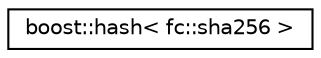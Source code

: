 digraph "Graphical Class Hierarchy"
{
  edge [fontname="Helvetica",fontsize="10",labelfontname="Helvetica",labelfontsize="10"];
  node [fontname="Helvetica",fontsize="10",shape=record];
  rankdir="LR";
  Node0 [label="boost::hash\< fc::sha256 \>",height=0.2,width=0.4,color="black", fillcolor="white", style="filled",URL="$structboost_1_1hash_3_01fc_1_1sha256_01_4.html"];
}
